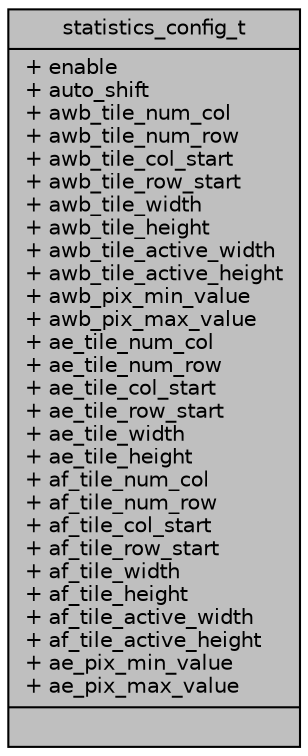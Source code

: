 digraph "statistics_config_t"
{
 // INTERACTIVE_SVG=YES
 // LATEX_PDF_SIZE
  bgcolor="transparent";
  edge [fontname="Helvetica",fontsize="10",labelfontname="Helvetica",labelfontsize="10"];
  node [fontname="Helvetica",fontsize="10",shape=record];
  Node1 [label="{statistics_config_t\n|+ enable\l+ auto_shift\l+ awb_tile_num_col\l+ awb_tile_num_row\l+ awb_tile_col_start\l+ awb_tile_row_start\l+ awb_tile_width\l+ awb_tile_height\l+ awb_tile_active_width\l+ awb_tile_active_height\l+ awb_pix_min_value\l+ awb_pix_max_value\l+ ae_tile_num_col\l+ ae_tile_num_row\l+ ae_tile_col_start\l+ ae_tile_row_start\l+ ae_tile_width\l+ ae_tile_height\l+ af_tile_num_col\l+ af_tile_num_row\l+ af_tile_col_start\l+ af_tile_row_start\l+ af_tile_width\l+ af_tile_height\l+ af_tile_active_width\l+ af_tile_active_height\l+ ae_pix_min_value\l+ ae_pix_max_value\l|}",height=0.2,width=0.4,color="black", fillcolor="grey75", style="filled", fontcolor="black",tooltip=" "];
}
